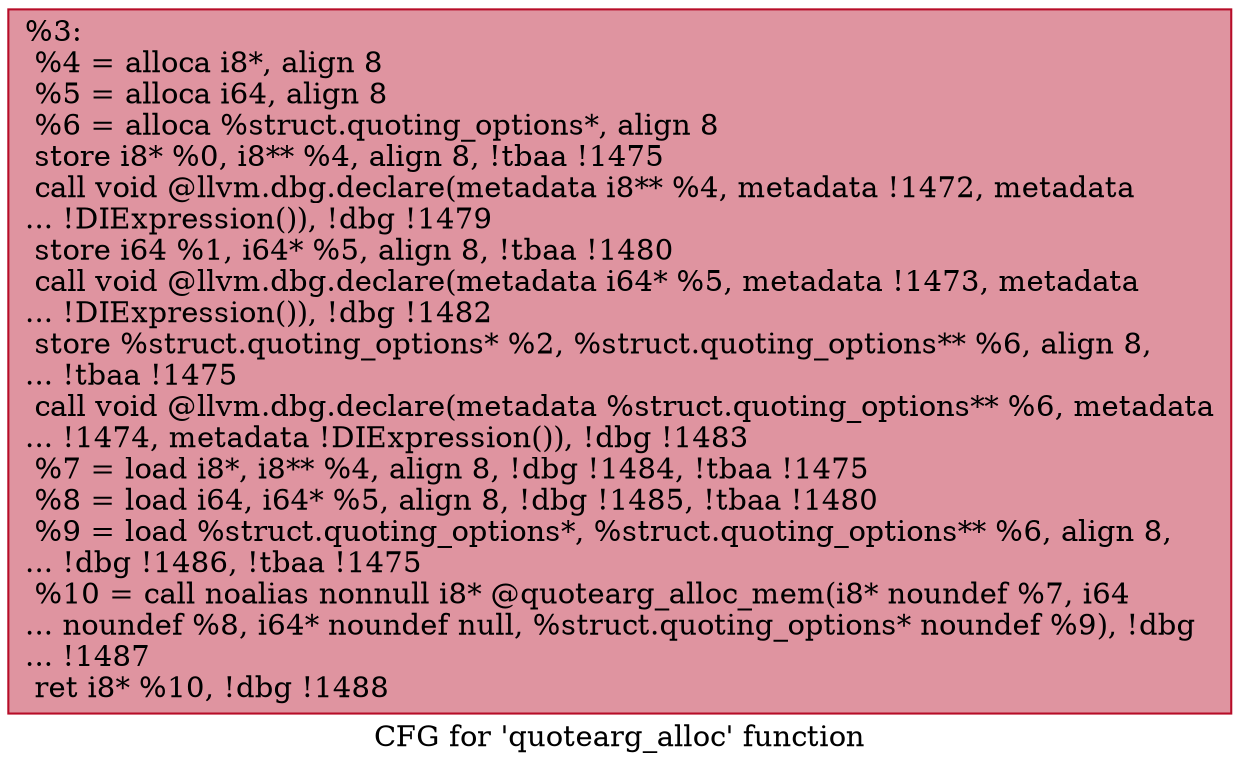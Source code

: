 digraph "CFG for 'quotearg_alloc' function" {
	label="CFG for 'quotearg_alloc' function";

	Node0x10e29d0 [shape=record,color="#b70d28ff", style=filled, fillcolor="#b70d2870",label="{%3:\l  %4 = alloca i8*, align 8\l  %5 = alloca i64, align 8\l  %6 = alloca %struct.quoting_options*, align 8\l  store i8* %0, i8** %4, align 8, !tbaa !1475\l  call void @llvm.dbg.declare(metadata i8** %4, metadata !1472, metadata\l... !DIExpression()), !dbg !1479\l  store i64 %1, i64* %5, align 8, !tbaa !1480\l  call void @llvm.dbg.declare(metadata i64* %5, metadata !1473, metadata\l... !DIExpression()), !dbg !1482\l  store %struct.quoting_options* %2, %struct.quoting_options** %6, align 8,\l... !tbaa !1475\l  call void @llvm.dbg.declare(metadata %struct.quoting_options** %6, metadata\l... !1474, metadata !DIExpression()), !dbg !1483\l  %7 = load i8*, i8** %4, align 8, !dbg !1484, !tbaa !1475\l  %8 = load i64, i64* %5, align 8, !dbg !1485, !tbaa !1480\l  %9 = load %struct.quoting_options*, %struct.quoting_options** %6, align 8,\l... !dbg !1486, !tbaa !1475\l  %10 = call noalias nonnull i8* @quotearg_alloc_mem(i8* noundef %7, i64\l... noundef %8, i64* noundef null, %struct.quoting_options* noundef %9), !dbg\l... !1487\l  ret i8* %10, !dbg !1488\l}"];
}
